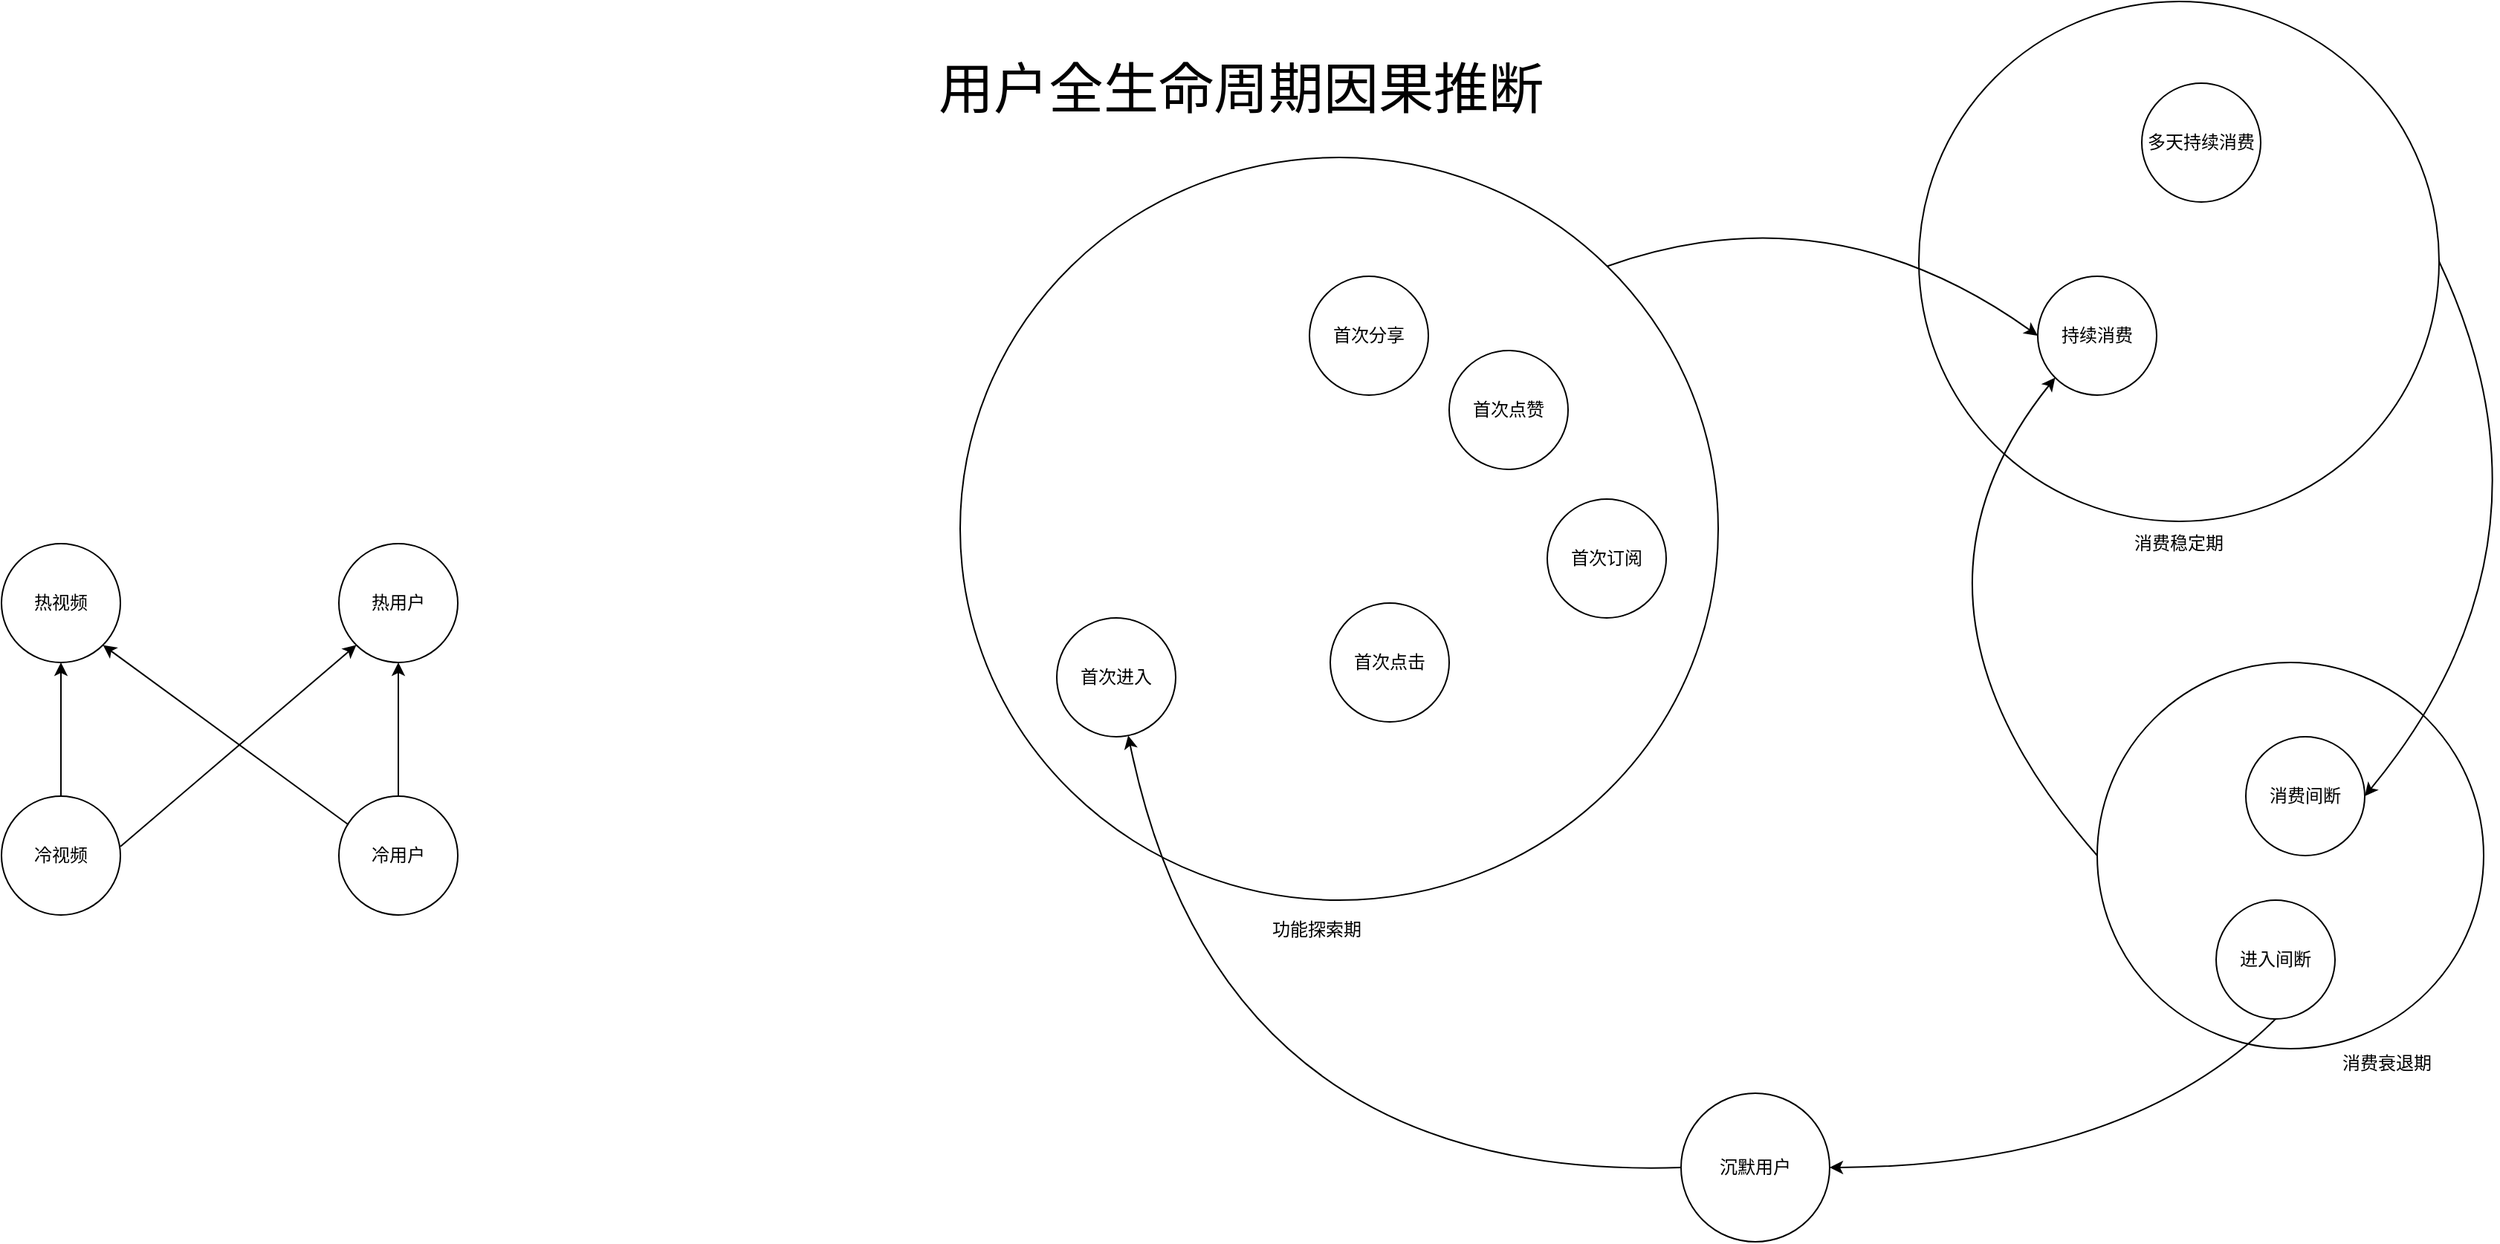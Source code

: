<mxfile version="14.1.4" type="github">
  <diagram id="onGxwslfQfSlBnFe0gaD" name="Page-1">
    <mxGraphModel dx="2075" dy="1875" grid="1" gridSize="10" guides="1" tooltips="1" connect="1" arrows="1" fold="1" page="1" pageScale="1" pageWidth="827" pageHeight="1169" math="0" shadow="0">
      <root>
        <mxCell id="0" />
        <mxCell id="1" parent="0" />
        <mxCell id="l4tDG3tHfzlViM59Esea-2" value="" style="ellipse;whiteSpace=wrap;html=1;" parent="1" vertex="1">
          <mxGeometry x="5" y="-160" width="510" height="500" as="geometry" />
        </mxCell>
        <mxCell id="l4tDG3tHfzlViM59Esea-3" value="" style="ellipse;whiteSpace=wrap;html=1;" parent="1" vertex="1">
          <mxGeometry x="650" y="-265" width="350" height="350" as="geometry" />
        </mxCell>
        <mxCell id="l4tDG3tHfzlViM59Esea-4" value="功能探索期" style="text;html=1;strokeColor=none;fillColor=none;align=center;verticalAlign=middle;whiteSpace=wrap;rounded=0;" parent="1" vertex="1">
          <mxGeometry x="170" y="350" width="150" height="20" as="geometry" />
        </mxCell>
        <mxCell id="l4tDG3tHfzlViM59Esea-5" value="消费稳定期" style="text;html=1;strokeColor=none;fillColor=none;align=center;verticalAlign=middle;whiteSpace=wrap;rounded=0;" parent="1" vertex="1">
          <mxGeometry x="750" y="90" width="150" height="20" as="geometry" />
        </mxCell>
        <mxCell id="l4tDG3tHfzlViM59Esea-6" value="" style="ellipse;whiteSpace=wrap;html=1;" parent="1" vertex="1">
          <mxGeometry x="770" y="180" width="260" height="260" as="geometry" />
        </mxCell>
        <mxCell id="l4tDG3tHfzlViM59Esea-7" value="消费衰退期" style="text;html=1;strokeColor=none;fillColor=none;align=center;verticalAlign=middle;whiteSpace=wrap;rounded=0;" parent="1" vertex="1">
          <mxGeometry x="890" y="440" width="150" height="20" as="geometry" />
        </mxCell>
        <mxCell id="l4tDG3tHfzlViM59Esea-8" value="首次点击" style="ellipse;whiteSpace=wrap;html=1;aspect=fixed;" parent="1" vertex="1">
          <mxGeometry x="254" y="140" width="80" height="80" as="geometry" />
        </mxCell>
        <mxCell id="l4tDG3tHfzlViM59Esea-9" value="首次分享" style="ellipse;whiteSpace=wrap;html=1;aspect=fixed;" parent="1" vertex="1">
          <mxGeometry x="240" y="-80" width="80" height="80" as="geometry" />
        </mxCell>
        <mxCell id="l4tDG3tHfzlViM59Esea-10" value="首次点赞" style="ellipse;whiteSpace=wrap;html=1;aspect=fixed;" parent="1" vertex="1">
          <mxGeometry x="334" y="-30" width="80" height="80" as="geometry" />
        </mxCell>
        <mxCell id="l4tDG3tHfzlViM59Esea-11" value="沉默用户" style="ellipse;whiteSpace=wrap;html=1;" parent="1" vertex="1">
          <mxGeometry x="490" y="470" width="100" height="100" as="geometry" />
        </mxCell>
        <mxCell id="l4tDG3tHfzlViM59Esea-13" value="用户全生命周期因果推断" style="text;html=1;strokeColor=none;fillColor=none;align=center;verticalAlign=middle;whiteSpace=wrap;rounded=0;fontSize=37;" parent="1" vertex="1">
          <mxGeometry x="-26" y="-230" width="440" height="50" as="geometry" />
        </mxCell>
        <mxCell id="l4tDG3tHfzlViM59Esea-14" value="持续消费" style="ellipse;whiteSpace=wrap;html=1;aspect=fixed;" parent="1" vertex="1">
          <mxGeometry x="730" y="-80" width="80" height="80" as="geometry" />
        </mxCell>
        <mxCell id="l4tDG3tHfzlViM59Esea-16" value="首次订阅" style="ellipse;whiteSpace=wrap;html=1;aspect=fixed;" parent="1" vertex="1">
          <mxGeometry x="400" y="70" width="80" height="80" as="geometry" />
        </mxCell>
        <mxCell id="l4tDG3tHfzlViM59Esea-21" value="" style="endArrow=classic;html=1;fontSize=37;exitX=1;exitY=0;exitDx=0;exitDy=0;curved=1;entryX=0;entryY=0.5;entryDx=0;entryDy=0;" parent="1" source="l4tDG3tHfzlViM59Esea-2" target="l4tDG3tHfzlViM59Esea-14" edge="1">
          <mxGeometry width="50" height="50" relative="1" as="geometry">
            <mxPoint x="600" y="240" as="sourcePoint" />
            <mxPoint x="600" y="-60" as="targetPoint" />
            <Array as="points">
              <mxPoint x="590" y="-140" />
            </Array>
          </mxGeometry>
        </mxCell>
        <mxCell id="l4tDG3tHfzlViM59Esea-22" value="" style="endArrow=classic;html=1;fontSize=37;entryX=1;entryY=0.5;entryDx=0;entryDy=0;exitX=1;exitY=0.5;exitDx=0;exitDy=0;curved=1;" parent="1" source="l4tDG3tHfzlViM59Esea-3" target="l4tDG3tHfzlViM59Esea-26" edge="1">
          <mxGeometry width="50" height="50" relative="1" as="geometry">
            <mxPoint x="680" y="260" as="sourcePoint" />
            <mxPoint x="730" y="210" as="targetPoint" />
            <Array as="points">
              <mxPoint x="1090" y="100" />
            </Array>
          </mxGeometry>
        </mxCell>
        <mxCell id="l4tDG3tHfzlViM59Esea-23" value="" style="endArrow=classic;html=1;fontSize=37;entryX=1;entryY=0.5;entryDx=0;entryDy=0;exitX=0.5;exitY=1;exitDx=0;exitDy=0;curved=1;" parent="1" source="l4tDG3tHfzlViM59Esea-27" target="l4tDG3tHfzlViM59Esea-11" edge="1">
          <mxGeometry width="50" height="50" relative="1" as="geometry">
            <mxPoint x="780" y="510" as="sourcePoint" />
            <mxPoint x="830" y="460" as="targetPoint" />
            <Array as="points">
              <mxPoint x="790" y="519" />
            </Array>
          </mxGeometry>
        </mxCell>
        <mxCell id="l4tDG3tHfzlViM59Esea-26" value="消费间断" style="ellipse;whiteSpace=wrap;html=1;aspect=fixed;" parent="1" vertex="1">
          <mxGeometry x="870" y="230" width="80" height="80" as="geometry" />
        </mxCell>
        <mxCell id="l4tDG3tHfzlViM59Esea-27" value="进入间断" style="ellipse;whiteSpace=wrap;html=1;aspect=fixed;" parent="1" vertex="1">
          <mxGeometry x="850" y="340" width="80" height="80" as="geometry" />
        </mxCell>
        <mxCell id="l4tDG3tHfzlViM59Esea-28" value="首次进入" style="ellipse;whiteSpace=wrap;html=1;aspect=fixed;" parent="1" vertex="1">
          <mxGeometry x="70" y="150" width="80" height="80" as="geometry" />
        </mxCell>
        <mxCell id="l4tDG3tHfzlViM59Esea-30" value="" style="endArrow=classic;html=1;fontSize=37;exitX=0;exitY=0.5;exitDx=0;exitDy=0;curved=1;entryX=0;entryY=1;entryDx=0;entryDy=0;" parent="1" source="l4tDG3tHfzlViM59Esea-6" target="l4tDG3tHfzlViM59Esea-14" edge="1">
          <mxGeometry width="50" height="50" relative="1" as="geometry">
            <mxPoint x="620" y="220" as="sourcePoint" />
            <mxPoint x="610" y="-45" as="targetPoint" />
            <Array as="points">
              <mxPoint x="620" y="140" />
            </Array>
          </mxGeometry>
        </mxCell>
        <mxCell id="l4tDG3tHfzlViM59Esea-39" value="多天持续消费" style="ellipse;whiteSpace=wrap;html=1;aspect=fixed;" parent="1" vertex="1">
          <mxGeometry x="800" y="-210" width="80" height="80" as="geometry" />
        </mxCell>
        <mxCell id="l4tDG3tHfzlViM59Esea-44" value="" style="endArrow=classic;html=1;fontSize=14;exitX=0;exitY=0.5;exitDx=0;exitDy=0;curved=1;" parent="1" source="l4tDG3tHfzlViM59Esea-11" target="l4tDG3tHfzlViM59Esea-28" edge="1">
          <mxGeometry width="50" height="50" relative="1" as="geometry">
            <mxPoint x="-150" y="460" as="sourcePoint" />
            <mxPoint y="380" as="targetPoint" />
            <Array as="points">
              <mxPoint x="180" y="530" />
            </Array>
          </mxGeometry>
        </mxCell>
        <mxCell id="LeUPZwM7E23i-3xwITHa-1" value="冷视频" style="ellipse;whiteSpace=wrap;html=1;aspect=fixed;" vertex="1" parent="1">
          <mxGeometry x="-640" y="270" width="80" height="80" as="geometry" />
        </mxCell>
        <mxCell id="LeUPZwM7E23i-3xwITHa-2" value="冷用户" style="ellipse;whiteSpace=wrap;html=1;aspect=fixed;" vertex="1" parent="1">
          <mxGeometry x="-413" y="270" width="80" height="80" as="geometry" />
        </mxCell>
        <mxCell id="LeUPZwM7E23i-3xwITHa-4" value="热视频" style="ellipse;whiteSpace=wrap;html=1;aspect=fixed;" vertex="1" parent="1">
          <mxGeometry x="-640" y="100" width="80" height="80" as="geometry" />
        </mxCell>
        <mxCell id="LeUPZwM7E23i-3xwITHa-5" value="热用户" style="ellipse;whiteSpace=wrap;html=1;aspect=fixed;" vertex="1" parent="1">
          <mxGeometry x="-413" y="100" width="80" height="80" as="geometry" />
        </mxCell>
        <mxCell id="LeUPZwM7E23i-3xwITHa-6" value="" style="endArrow=classic;html=1;entryX=0;entryY=1;entryDx=0;entryDy=0;exitX=1.001;exitY=0.423;exitDx=0;exitDy=0;exitPerimeter=0;" edge="1" parent="1" source="LeUPZwM7E23i-3xwITHa-1" target="LeUPZwM7E23i-3xwITHa-5">
          <mxGeometry width="50" height="50" relative="1" as="geometry">
            <mxPoint x="-520" y="260" as="sourcePoint" />
            <mxPoint x="-470" y="210" as="targetPoint" />
          </mxGeometry>
        </mxCell>
        <mxCell id="LeUPZwM7E23i-3xwITHa-7" value="" style="endArrow=classic;html=1;entryX=1;entryY=1;entryDx=0;entryDy=0;exitX=0.081;exitY=0.241;exitDx=0;exitDy=0;exitPerimeter=0;" edge="1" parent="1" source="LeUPZwM7E23i-3xwITHa-2" target="LeUPZwM7E23i-3xwITHa-4">
          <mxGeometry width="50" height="50" relative="1" as="geometry">
            <mxPoint x="-549.92" y="303.84" as="sourcePoint" />
            <mxPoint x="-398.284" y="178.284" as="targetPoint" />
          </mxGeometry>
        </mxCell>
        <mxCell id="LeUPZwM7E23i-3xwITHa-8" value="" style="endArrow=classic;html=1;entryX=0.5;entryY=1;entryDx=0;entryDy=0;exitX=0.5;exitY=0;exitDx=0;exitDy=0;" edge="1" parent="1" source="LeUPZwM7E23i-3xwITHa-2" target="LeUPZwM7E23i-3xwITHa-5">
          <mxGeometry width="50" height="50" relative="1" as="geometry">
            <mxPoint x="-270" y="280" as="sourcePoint" />
            <mxPoint x="-220" y="230" as="targetPoint" />
          </mxGeometry>
        </mxCell>
        <mxCell id="LeUPZwM7E23i-3xwITHa-9" value="" style="endArrow=classic;html=1;entryX=0.5;entryY=1;entryDx=0;entryDy=0;" edge="1" parent="1" source="LeUPZwM7E23i-3xwITHa-1" target="LeUPZwM7E23i-3xwITHa-4">
          <mxGeometry width="50" height="50" relative="1" as="geometry">
            <mxPoint x="-363" y="280" as="sourcePoint" />
            <mxPoint x="-363" y="190" as="targetPoint" />
          </mxGeometry>
        </mxCell>
      </root>
    </mxGraphModel>
  </diagram>
</mxfile>

